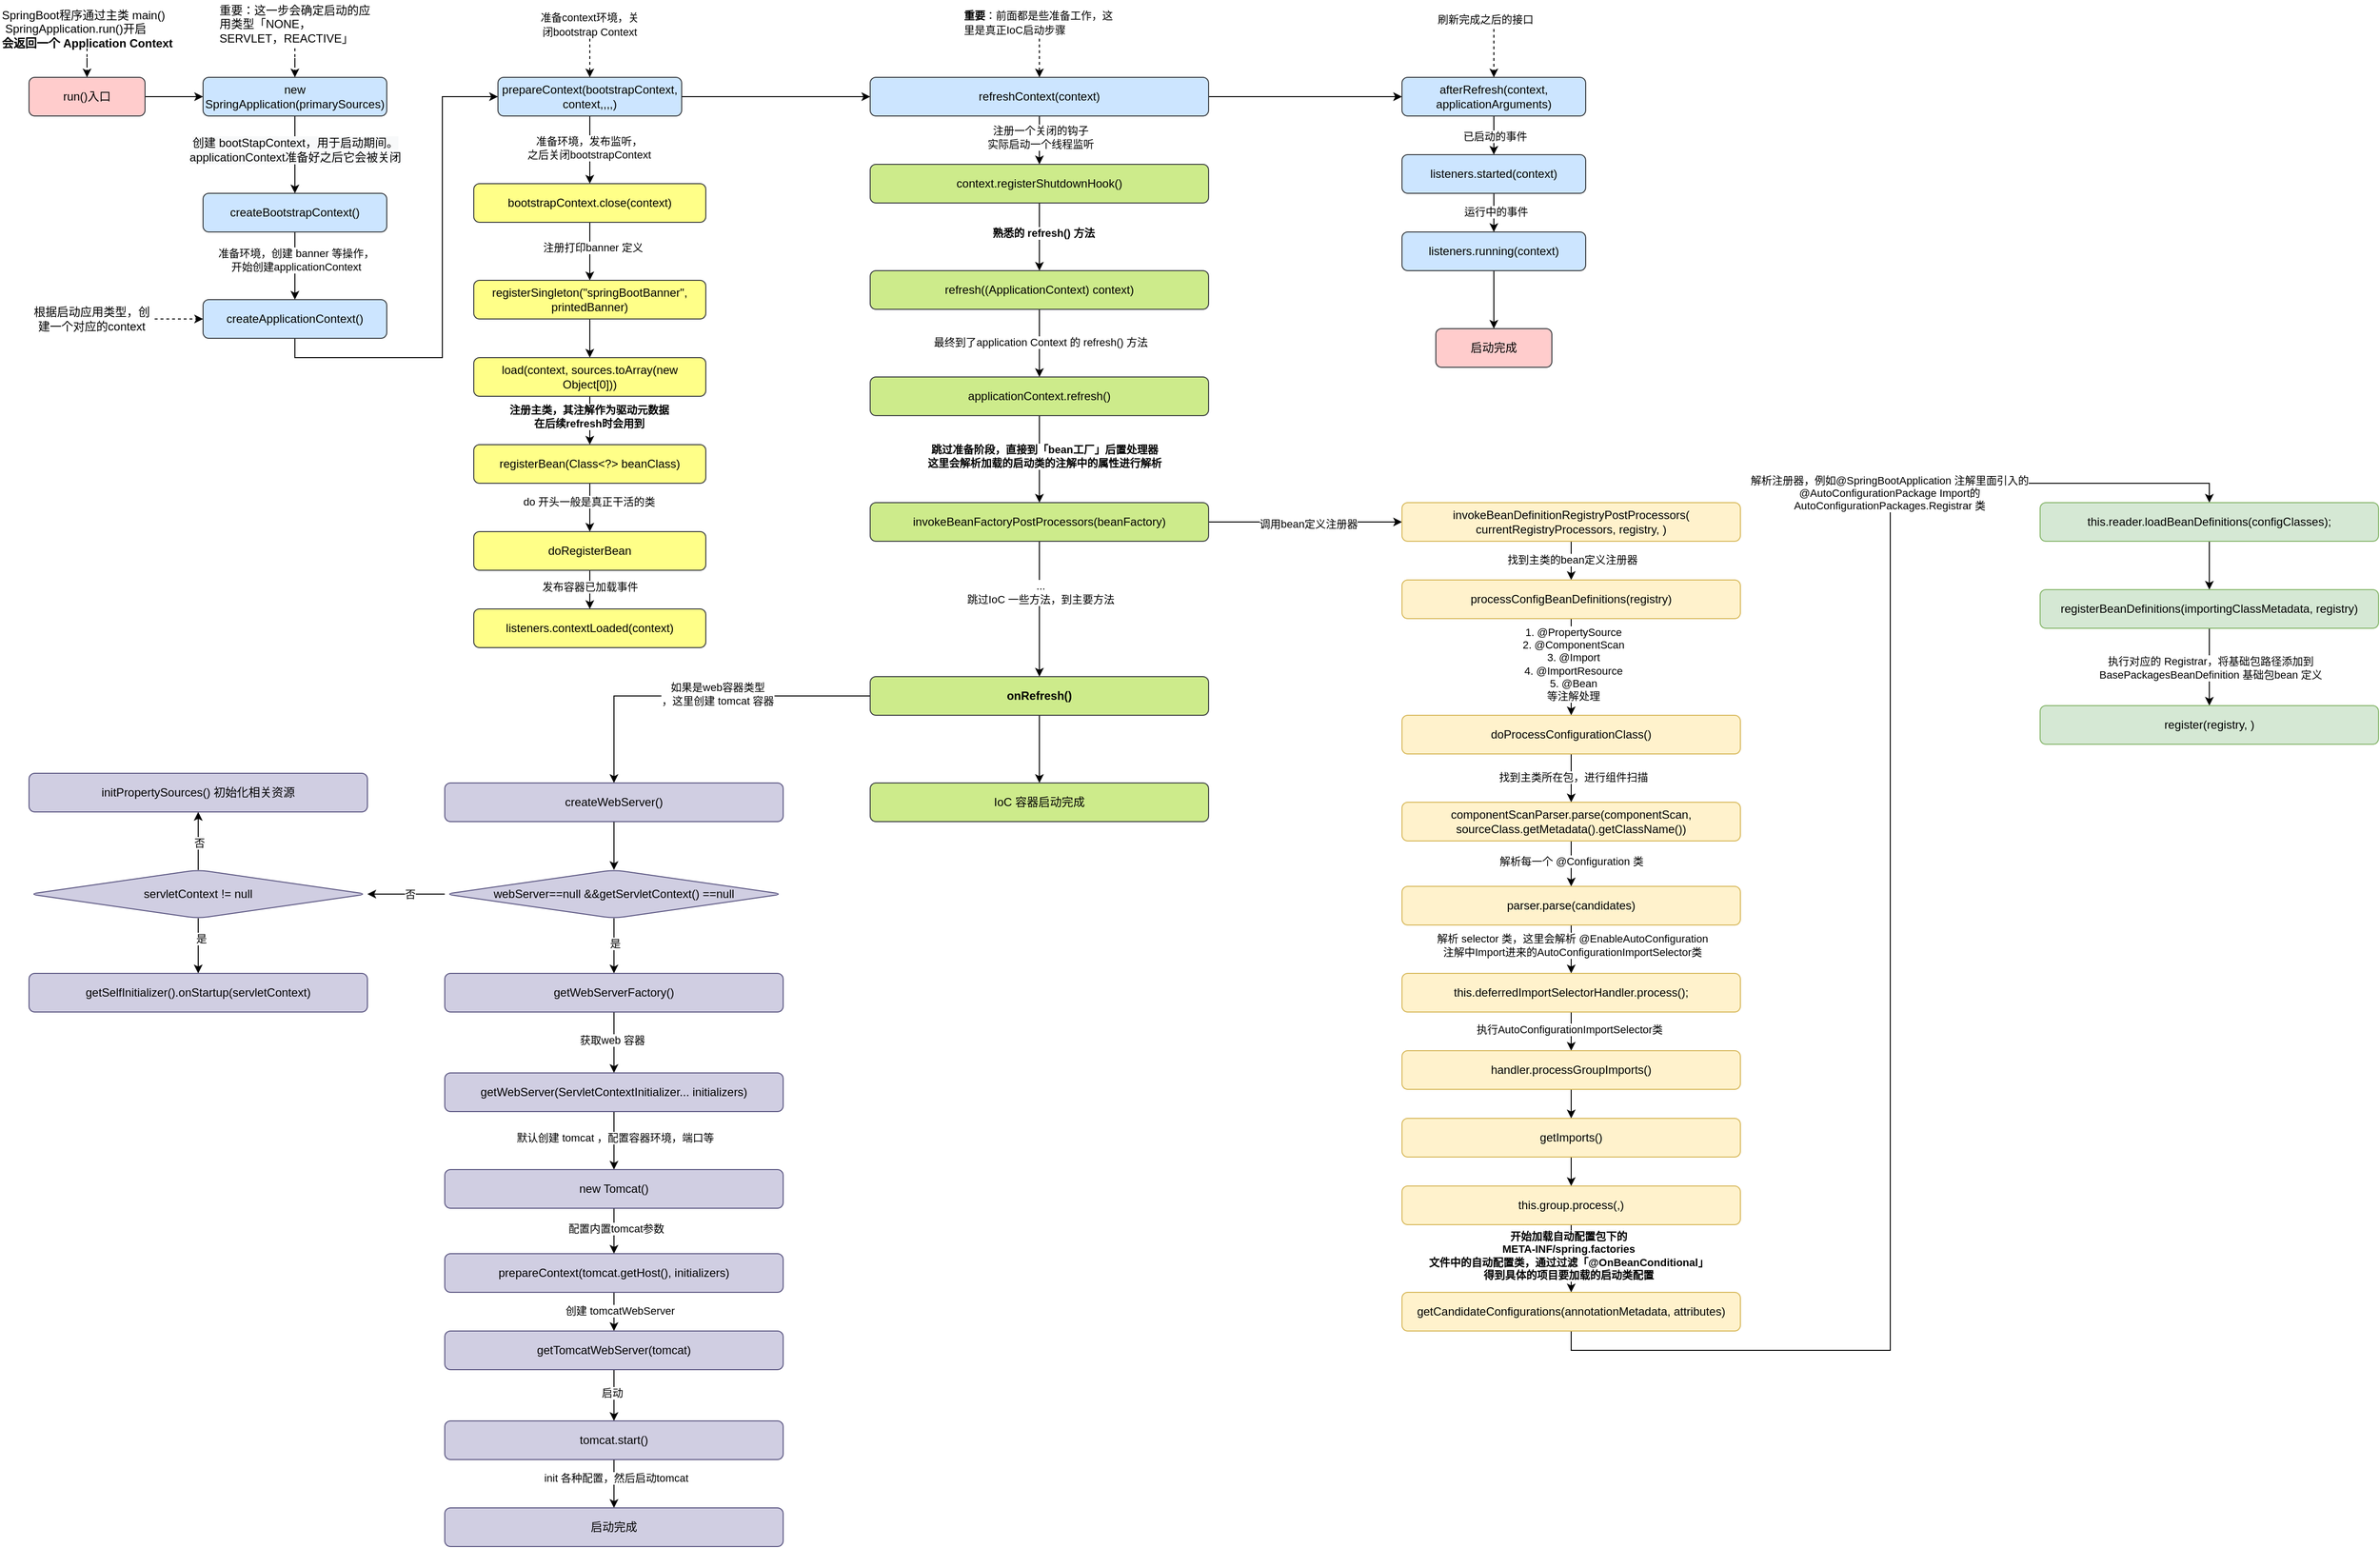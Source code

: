 <mxfile version="14.1.2" type="github">
  <diagram id="ky6fFpgVnQBfo7zs0x9U" name="第 1 页">
    <mxGraphModel dx="2703" dy="1771" grid="1" gridSize="10" guides="1" tooltips="1" connect="1" arrows="1" fold="1" page="1" pageScale="1" pageWidth="3300" pageHeight="2339" math="0" shadow="0">
      <root>
        <mxCell id="0" />
        <mxCell id="1" parent="0" />
        <mxCell id="Pfr_c7od5XY8Wq67QSDI-6" value="" style="edgeStyle=orthogonalEdgeStyle;rounded=0;orthogonalLoop=1;jettySize=auto;html=1;entryX=0;entryY=0.5;entryDx=0;entryDy=0;" edge="1" parent="1" source="Pfr_c7od5XY8Wq67QSDI-2" target="Pfr_c7od5XY8Wq67QSDI-11">
          <mxGeometry relative="1" as="geometry" />
        </mxCell>
        <mxCell id="Pfr_c7od5XY8Wq67QSDI-2" value="run()入口" style="rounded=1;whiteSpace=wrap;html=1;fillColor=#ffcccc;strokeColor=#36393d;" vertex="1" parent="1">
          <mxGeometry x="280" y="120" width="120" height="40" as="geometry" />
        </mxCell>
        <mxCell id="Pfr_c7od5XY8Wq67QSDI-4" value="" style="edgeStyle=orthogonalEdgeStyle;rounded=0;orthogonalLoop=1;jettySize=auto;html=1;dashed=1;" edge="1" parent="1" source="Pfr_c7od5XY8Wq67QSDI-3" target="Pfr_c7od5XY8Wq67QSDI-2">
          <mxGeometry relative="1" as="geometry" />
        </mxCell>
        <mxCell id="Pfr_c7od5XY8Wq67QSDI-3" value="SpringBoot程序通过主类 main() &amp;nbsp;SpringApplication.run()开启&lt;br&gt;&lt;b&gt;会返回一个 Application Context&lt;/b&gt;" style="text;html=1;strokeColor=none;fillColor=none;align=left;verticalAlign=middle;whiteSpace=wrap;rounded=0;" vertex="1" parent="1">
          <mxGeometry x="250" y="50" width="180" height="40" as="geometry" />
        </mxCell>
        <mxCell id="Pfr_c7od5XY8Wq67QSDI-10" value="" style="edgeStyle=orthogonalEdgeStyle;rounded=0;orthogonalLoop=1;jettySize=auto;html=1;" edge="1" parent="1" source="Pfr_c7od5XY8Wq67QSDI-5" target="Pfr_c7od5XY8Wq67QSDI-9">
          <mxGeometry relative="1" as="geometry" />
        </mxCell>
        <mxCell id="Pfr_c7od5XY8Wq67QSDI-16" value="准备环境，创建 banner 等操作，&lt;br&gt;开始创建applicationContext" style="edgeLabel;html=1;align=center;verticalAlign=middle;resizable=0;points=[];" vertex="1" connectable="0" parent="Pfr_c7od5XY8Wq67QSDI-10">
          <mxGeometry x="-0.175" y="1" relative="1" as="geometry">
            <mxPoint as="offset" />
          </mxGeometry>
        </mxCell>
        <mxCell id="Pfr_c7od5XY8Wq67QSDI-5" value="createBootstrapContext()" style="rounded=1;whiteSpace=wrap;html=1;fillColor=#cce5ff;strokeColor=#36393d;" vertex="1" parent="1">
          <mxGeometry x="460" y="240" width="190" height="40" as="geometry" />
        </mxCell>
        <mxCell id="Pfr_c7od5XY8Wq67QSDI-20" value="" style="edgeStyle=orthogonalEdgeStyle;rounded=0;orthogonalLoop=1;jettySize=auto;html=1;exitX=0.5;exitY=1;exitDx=0;exitDy=0;entryX=0;entryY=0.5;entryDx=0;entryDy=0;" edge="1" parent="1" source="Pfr_c7od5XY8Wq67QSDI-9" target="Pfr_c7od5XY8Wq67QSDI-19">
          <mxGeometry relative="1" as="geometry" />
        </mxCell>
        <mxCell id="Pfr_c7od5XY8Wq67QSDI-9" value="createApplicationContext()" style="rounded=1;whiteSpace=wrap;html=1;fillColor=#cce5ff;strokeColor=#36393d;" vertex="1" parent="1">
          <mxGeometry x="460" y="350" width="190" height="40" as="geometry" />
        </mxCell>
        <mxCell id="Pfr_c7od5XY8Wq67QSDI-12" style="edgeStyle=orthogonalEdgeStyle;rounded=0;orthogonalLoop=1;jettySize=auto;html=1;entryX=0.5;entryY=0;entryDx=0;entryDy=0;" edge="1" parent="1" source="Pfr_c7od5XY8Wq67QSDI-11" target="Pfr_c7od5XY8Wq67QSDI-5">
          <mxGeometry relative="1" as="geometry" />
        </mxCell>
        <mxCell id="Pfr_c7od5XY8Wq67QSDI-15" value="&lt;span style=&quot;font-size: 12px ; text-align: left ; background-color: rgb(248 , 249 , 250)&quot;&gt;创建 bootStapContext，用于启动期间。&lt;br&gt;applicationContext准备好之后它会被关闭&lt;/span&gt;" style="edgeLabel;html=1;align=center;verticalAlign=middle;resizable=0;points=[];" vertex="1" connectable="0" parent="Pfr_c7od5XY8Wq67QSDI-12">
          <mxGeometry x="-0.127" relative="1" as="geometry">
            <mxPoint as="offset" />
          </mxGeometry>
        </mxCell>
        <mxCell id="Pfr_c7od5XY8Wq67QSDI-11" value="new SpringApplication(primarySources)" style="rounded=1;whiteSpace=wrap;html=1;fillColor=#cce5ff;strokeColor=#36393d;" vertex="1" parent="1">
          <mxGeometry x="460" y="120" width="190" height="40" as="geometry" />
        </mxCell>
        <mxCell id="Pfr_c7od5XY8Wq67QSDI-14" value="" style="edgeStyle=orthogonalEdgeStyle;rounded=0;orthogonalLoop=1;jettySize=auto;html=1;dashed=1;" edge="1" parent="1" source="Pfr_c7od5XY8Wq67QSDI-13" target="Pfr_c7od5XY8Wq67QSDI-11">
          <mxGeometry relative="1" as="geometry" />
        </mxCell>
        <mxCell id="Pfr_c7od5XY8Wq67QSDI-13" value="重要：这一步会确定启动的应用类型「NONE，SERVLET，REACTIVE」" style="text;html=1;strokeColor=none;fillColor=none;align=left;verticalAlign=middle;whiteSpace=wrap;rounded=0;" vertex="1" parent="1">
          <mxGeometry x="475" y="40" width="160" height="50" as="geometry" />
        </mxCell>
        <mxCell id="Pfr_c7od5XY8Wq67QSDI-18" value="" style="edgeStyle=orthogonalEdgeStyle;rounded=0;orthogonalLoop=1;jettySize=auto;html=1;dashed=1;" edge="1" parent="1" source="Pfr_c7od5XY8Wq67QSDI-17" target="Pfr_c7od5XY8Wq67QSDI-9">
          <mxGeometry relative="1" as="geometry" />
        </mxCell>
        <mxCell id="Pfr_c7od5XY8Wq67QSDI-17" value="根据启动应用类型，创建一个对应的context" style="text;html=1;strokeColor=none;fillColor=none;align=center;verticalAlign=middle;whiteSpace=wrap;rounded=0;" vertex="1" parent="1">
          <mxGeometry x="280" y="350" width="130" height="40" as="geometry" />
        </mxCell>
        <mxCell id="Pfr_c7od5XY8Wq67QSDI-25" value="" style="edgeStyle=orthogonalEdgeStyle;rounded=0;orthogonalLoop=1;jettySize=auto;html=1;" edge="1" parent="1" source="Pfr_c7od5XY8Wq67QSDI-19" target="Pfr_c7od5XY8Wq67QSDI-24">
          <mxGeometry relative="1" as="geometry" />
        </mxCell>
        <mxCell id="Pfr_c7od5XY8Wq67QSDI-26" value="准备环境，发布监听，&lt;br&gt;之后关闭bootstrapContext" style="edgeLabel;html=1;align=center;verticalAlign=middle;resizable=0;points=[];" vertex="1" connectable="0" parent="Pfr_c7od5XY8Wq67QSDI-25">
          <mxGeometry x="-0.078" y="-1" relative="1" as="geometry">
            <mxPoint as="offset" />
          </mxGeometry>
        </mxCell>
        <mxCell id="Pfr_c7od5XY8Wq67QSDI-43" value="" style="edgeStyle=orthogonalEdgeStyle;rounded=0;orthogonalLoop=1;jettySize=auto;html=1;" edge="1" parent="1" source="Pfr_c7od5XY8Wq67QSDI-19" target="Pfr_c7od5XY8Wq67QSDI-42">
          <mxGeometry relative="1" as="geometry" />
        </mxCell>
        <mxCell id="Pfr_c7od5XY8Wq67QSDI-19" value="prepareContext(bootstrapContext, context,,,,)" style="rounded=1;whiteSpace=wrap;html=1;fillColor=#cce5ff;strokeColor=#36393d;" vertex="1" parent="1">
          <mxGeometry x="765" y="120" width="190" height="40" as="geometry" />
        </mxCell>
        <mxCell id="Pfr_c7od5XY8Wq67QSDI-23" value="" style="edgeStyle=orthogonalEdgeStyle;rounded=0;orthogonalLoop=1;jettySize=auto;html=1;dashed=1;" edge="1" parent="1" source="Pfr_c7od5XY8Wq67QSDI-22" target="Pfr_c7od5XY8Wq67QSDI-19">
          <mxGeometry relative="1" as="geometry" />
        </mxCell>
        <mxCell id="Pfr_c7od5XY8Wq67QSDI-22" value="&lt;span style=&quot;font-size: 11px ; background-color: rgb(255 , 255 , 255)&quot;&gt;准备context环境，关闭bootstrap Context&lt;/span&gt;" style="text;html=1;strokeColor=none;fillColor=none;align=center;verticalAlign=middle;whiteSpace=wrap;rounded=0;" vertex="1" parent="1">
          <mxGeometry x="805" y="50" width="110" height="30" as="geometry" />
        </mxCell>
        <mxCell id="Pfr_c7od5XY8Wq67QSDI-28" value="" style="edgeStyle=orthogonalEdgeStyle;rounded=0;orthogonalLoop=1;jettySize=auto;html=1;" edge="1" parent="1" source="Pfr_c7od5XY8Wq67QSDI-24" target="Pfr_c7od5XY8Wq67QSDI-27">
          <mxGeometry relative="1" as="geometry" />
        </mxCell>
        <mxCell id="Pfr_c7od5XY8Wq67QSDI-30" value="注册打印banner 定义" style="edgeLabel;html=1;align=center;verticalAlign=middle;resizable=0;points=[];" vertex="1" connectable="0" parent="Pfr_c7od5XY8Wq67QSDI-28">
          <mxGeometry x="-0.143" y="3" relative="1" as="geometry">
            <mxPoint as="offset" />
          </mxGeometry>
        </mxCell>
        <mxCell id="Pfr_c7od5XY8Wq67QSDI-24" value="bootstrapContext.close(context)" style="rounded=1;whiteSpace=wrap;html=1;fillColor=#ffff88;strokeColor=#36393d;" vertex="1" parent="1">
          <mxGeometry x="740" y="230" width="240" height="40" as="geometry" />
        </mxCell>
        <mxCell id="Pfr_c7od5XY8Wq67QSDI-32" value="" style="edgeStyle=orthogonalEdgeStyle;rounded=0;orthogonalLoop=1;jettySize=auto;html=1;" edge="1" parent="1" source="Pfr_c7od5XY8Wq67QSDI-27" target="Pfr_c7od5XY8Wq67QSDI-31">
          <mxGeometry relative="1" as="geometry" />
        </mxCell>
        <mxCell id="Pfr_c7od5XY8Wq67QSDI-27" value="registerSingleton(&quot;springBootBanner&quot;, printedBanner)" style="rounded=1;whiteSpace=wrap;html=1;fillColor=#ffff88;strokeColor=#36393d;" vertex="1" parent="1">
          <mxGeometry x="740" y="330" width="240" height="40" as="geometry" />
        </mxCell>
        <mxCell id="Pfr_c7od5XY8Wq67QSDI-34" value="" style="edgeStyle=orthogonalEdgeStyle;rounded=0;orthogonalLoop=1;jettySize=auto;html=1;" edge="1" parent="1" source="Pfr_c7od5XY8Wq67QSDI-31" target="Pfr_c7od5XY8Wq67QSDI-33">
          <mxGeometry relative="1" as="geometry" />
        </mxCell>
        <mxCell id="Pfr_c7od5XY8Wq67QSDI-35" value="&lt;b&gt;注册主类，其注解作为驱动元数据&lt;br&gt;在后续refresh时会用到&lt;br&gt;&lt;/b&gt;" style="edgeLabel;html=1;align=center;verticalAlign=middle;resizable=0;points=[];" vertex="1" connectable="0" parent="Pfr_c7od5XY8Wq67QSDI-34">
          <mxGeometry x="-0.16" y="-1" relative="1" as="geometry">
            <mxPoint as="offset" />
          </mxGeometry>
        </mxCell>
        <mxCell id="Pfr_c7od5XY8Wq67QSDI-31" value="load(context, sources.toArray(new Object[0]))" style="rounded=1;whiteSpace=wrap;html=1;fillColor=#ffff88;strokeColor=#36393d;" vertex="1" parent="1">
          <mxGeometry x="740" y="410" width="240" height="40" as="geometry" />
        </mxCell>
        <mxCell id="Pfr_c7od5XY8Wq67QSDI-37" value="" style="edgeStyle=orthogonalEdgeStyle;rounded=0;orthogonalLoop=1;jettySize=auto;html=1;" edge="1" parent="1" source="Pfr_c7od5XY8Wq67QSDI-33" target="Pfr_c7od5XY8Wq67QSDI-36">
          <mxGeometry relative="1" as="geometry" />
        </mxCell>
        <mxCell id="Pfr_c7od5XY8Wq67QSDI-38" value="do 开头一般是真正干活的类" style="edgeLabel;html=1;align=center;verticalAlign=middle;resizable=0;points=[];" vertex="1" connectable="0" parent="Pfr_c7od5XY8Wq67QSDI-37">
          <mxGeometry x="-0.231" y="-1" relative="1" as="geometry">
            <mxPoint as="offset" />
          </mxGeometry>
        </mxCell>
        <mxCell id="Pfr_c7od5XY8Wq67QSDI-33" value="registerBean(Class&amp;lt;?&amp;gt; beanClass)" style="rounded=1;whiteSpace=wrap;html=1;fillColor=#ffff88;strokeColor=#36393d;" vertex="1" parent="1">
          <mxGeometry x="740" y="500" width="240" height="40" as="geometry" />
        </mxCell>
        <mxCell id="Pfr_c7od5XY8Wq67QSDI-40" value="" style="edgeStyle=orthogonalEdgeStyle;rounded=0;orthogonalLoop=1;jettySize=auto;html=1;" edge="1" parent="1" source="Pfr_c7od5XY8Wq67QSDI-36" target="Pfr_c7od5XY8Wq67QSDI-39">
          <mxGeometry relative="1" as="geometry" />
        </mxCell>
        <mxCell id="Pfr_c7od5XY8Wq67QSDI-41" value="发布容器已加载事件" style="edgeLabel;html=1;align=center;verticalAlign=middle;resizable=0;points=[];" vertex="1" connectable="0" parent="Pfr_c7od5XY8Wq67QSDI-40">
          <mxGeometry x="-0.185" relative="1" as="geometry">
            <mxPoint as="offset" />
          </mxGeometry>
        </mxCell>
        <mxCell id="Pfr_c7od5XY8Wq67QSDI-36" value="doRegisterBean" style="rounded=1;whiteSpace=wrap;html=1;fillColor=#ffff88;strokeColor=#36393d;" vertex="1" parent="1">
          <mxGeometry x="740" y="590" width="240" height="40" as="geometry" />
        </mxCell>
        <mxCell id="Pfr_c7od5XY8Wq67QSDI-39" value="listeners.contextLoaded(context)" style="rounded=1;whiteSpace=wrap;html=1;fillColor=#ffff88;strokeColor=#36393d;" vertex="1" parent="1">
          <mxGeometry x="740" y="670" width="240" height="40" as="geometry" />
        </mxCell>
        <mxCell id="Pfr_c7od5XY8Wq67QSDI-47" value="" style="edgeStyle=orthogonalEdgeStyle;rounded=0;orthogonalLoop=1;jettySize=auto;html=1;" edge="1" parent="1" source="Pfr_c7od5XY8Wq67QSDI-42" target="Pfr_c7od5XY8Wq67QSDI-46">
          <mxGeometry relative="1" as="geometry" />
        </mxCell>
        <mxCell id="Pfr_c7od5XY8Wq67QSDI-59" value="" style="edgeStyle=orthogonalEdgeStyle;rounded=0;orthogonalLoop=1;jettySize=auto;html=1;" edge="1" parent="1" source="Pfr_c7od5XY8Wq67QSDI-42" target="Pfr_c7od5XY8Wq67QSDI-58">
          <mxGeometry relative="1" as="geometry" />
        </mxCell>
        <mxCell id="Pfr_c7od5XY8Wq67QSDI-60" value="注册一个关闭的钩子&lt;br&gt;实际启动一个线程监听" style="edgeLabel;html=1;align=center;verticalAlign=middle;resizable=0;points=[];" vertex="1" connectable="0" parent="Pfr_c7od5XY8Wq67QSDI-59">
          <mxGeometry x="-0.114" y="1" relative="1" as="geometry">
            <mxPoint as="offset" />
          </mxGeometry>
        </mxCell>
        <mxCell id="Pfr_c7od5XY8Wq67QSDI-42" value="refreshContext(context)" style="rounded=1;whiteSpace=wrap;html=1;fillColor=#cce5ff;strokeColor=#36393d;" vertex="1" parent="1">
          <mxGeometry x="1150" y="120" width="350" height="40" as="geometry" />
        </mxCell>
        <mxCell id="Pfr_c7od5XY8Wq67QSDI-45" value="" style="edgeStyle=orthogonalEdgeStyle;rounded=0;orthogonalLoop=1;jettySize=auto;html=1;dashed=1;" edge="1" parent="1" source="Pfr_c7od5XY8Wq67QSDI-44" target="Pfr_c7od5XY8Wq67QSDI-42">
          <mxGeometry relative="1" as="geometry" />
        </mxCell>
        <mxCell id="Pfr_c7od5XY8Wq67QSDI-44" value="&lt;span style=&quot;font-size: 11px ; background-color: rgb(255 , 255 , 255)&quot;&gt;&lt;b&gt;重要&lt;/b&gt;：前面都是些准备工作，这里是真正IoC启动步骤&lt;/span&gt;" style="text;html=1;strokeColor=none;fillColor=none;align=left;verticalAlign=middle;whiteSpace=wrap;rounded=0;" vertex="1" parent="1">
          <mxGeometry x="1245" y="45" width="160" height="35" as="geometry" />
        </mxCell>
        <mxCell id="Pfr_c7od5XY8Wq67QSDI-51" value="" style="edgeStyle=orthogonalEdgeStyle;rounded=0;orthogonalLoop=1;jettySize=auto;html=1;" edge="1" parent="1" source="Pfr_c7od5XY8Wq67QSDI-46" target="Pfr_c7od5XY8Wq67QSDI-50">
          <mxGeometry relative="1" as="geometry" />
        </mxCell>
        <mxCell id="Pfr_c7od5XY8Wq67QSDI-54" value="已启动的事件" style="edgeLabel;html=1;align=center;verticalAlign=middle;resizable=0;points=[];" vertex="1" connectable="0" parent="Pfr_c7od5XY8Wq67QSDI-51">
          <mxGeometry x="0.021" y="1" relative="1" as="geometry">
            <mxPoint as="offset" />
          </mxGeometry>
        </mxCell>
        <mxCell id="Pfr_c7od5XY8Wq67QSDI-46" value="afterRefresh(context, applicationArguments)" style="rounded=1;whiteSpace=wrap;html=1;fillColor=#cce5ff;strokeColor=#36393d;" vertex="1" parent="1">
          <mxGeometry x="1700" y="120" width="190" height="40" as="geometry" />
        </mxCell>
        <mxCell id="Pfr_c7od5XY8Wq67QSDI-49" value="" style="edgeStyle=orthogonalEdgeStyle;rounded=0;orthogonalLoop=1;jettySize=auto;html=1;dashed=1;" edge="1" parent="1" source="Pfr_c7od5XY8Wq67QSDI-48" target="Pfr_c7od5XY8Wq67QSDI-46">
          <mxGeometry relative="1" as="geometry" />
        </mxCell>
        <mxCell id="Pfr_c7od5XY8Wq67QSDI-48" value="&lt;span style=&quot;font-size: 11px ; background-color: rgb(255 , 255 , 255)&quot;&gt;刷新完成之后的接口&lt;/span&gt;" style="text;html=1;strokeColor=none;fillColor=none;align=left;verticalAlign=middle;whiteSpace=wrap;rounded=0;" vertex="1" parent="1">
          <mxGeometry x="1735" y="50" width="120" height="20" as="geometry" />
        </mxCell>
        <mxCell id="Pfr_c7od5XY8Wq67QSDI-53" value="" style="edgeStyle=orthogonalEdgeStyle;rounded=0;orthogonalLoop=1;jettySize=auto;html=1;" edge="1" parent="1" source="Pfr_c7od5XY8Wq67QSDI-50" target="Pfr_c7od5XY8Wq67QSDI-52">
          <mxGeometry relative="1" as="geometry" />
        </mxCell>
        <mxCell id="Pfr_c7od5XY8Wq67QSDI-55" value="运行中的事件" style="edgeLabel;html=1;align=center;verticalAlign=middle;resizable=0;points=[];" vertex="1" connectable="0" parent="Pfr_c7od5XY8Wq67QSDI-53">
          <mxGeometry x="-0.038" y="2" relative="1" as="geometry">
            <mxPoint as="offset" />
          </mxGeometry>
        </mxCell>
        <mxCell id="Pfr_c7od5XY8Wq67QSDI-50" value="listeners.started(context)" style="rounded=1;whiteSpace=wrap;html=1;fillColor=#cce5ff;strokeColor=#36393d;" vertex="1" parent="1">
          <mxGeometry x="1700" y="200" width="190" height="40" as="geometry" />
        </mxCell>
        <mxCell id="Pfr_c7od5XY8Wq67QSDI-57" value="" style="edgeStyle=orthogonalEdgeStyle;rounded=0;orthogonalLoop=1;jettySize=auto;html=1;" edge="1" parent="1" source="Pfr_c7od5XY8Wq67QSDI-52" target="Pfr_c7od5XY8Wq67QSDI-56">
          <mxGeometry relative="1" as="geometry" />
        </mxCell>
        <mxCell id="Pfr_c7od5XY8Wq67QSDI-52" value="listeners.running(context)" style="rounded=1;whiteSpace=wrap;html=1;fillColor=#cce5ff;strokeColor=#36393d;" vertex="1" parent="1">
          <mxGeometry x="1700" y="280" width="190" height="40" as="geometry" />
        </mxCell>
        <mxCell id="Pfr_c7od5XY8Wq67QSDI-56" value="启动完成" style="rounded=1;whiteSpace=wrap;html=1;fillColor=#ffcccc;strokeColor=#36393d;" vertex="1" parent="1">
          <mxGeometry x="1735" y="380" width="120" height="40" as="geometry" />
        </mxCell>
        <mxCell id="Pfr_c7od5XY8Wq67QSDI-62" value="" style="edgeStyle=orthogonalEdgeStyle;rounded=0;orthogonalLoop=1;jettySize=auto;html=1;" edge="1" parent="1" source="Pfr_c7od5XY8Wq67QSDI-58" target="Pfr_c7od5XY8Wq67QSDI-61">
          <mxGeometry relative="1" as="geometry" />
        </mxCell>
        <mxCell id="Pfr_c7od5XY8Wq67QSDI-63" value="&lt;b&gt;熟悉的 refresh() 方法&lt;/b&gt;" style="edgeLabel;html=1;align=center;verticalAlign=middle;resizable=0;points=[];" vertex="1" connectable="0" parent="Pfr_c7od5XY8Wq67QSDI-62">
          <mxGeometry x="-0.114" y="4" relative="1" as="geometry">
            <mxPoint as="offset" />
          </mxGeometry>
        </mxCell>
        <mxCell id="Pfr_c7od5XY8Wq67QSDI-58" value="context.registerShutdownHook()" style="rounded=1;whiteSpace=wrap;html=1;fillColor=#cdeb8b;strokeColor=#36393d;" vertex="1" parent="1">
          <mxGeometry x="1150" y="210" width="350" height="40" as="geometry" />
        </mxCell>
        <mxCell id="Pfr_c7od5XY8Wq67QSDI-65" value="" style="edgeStyle=orthogonalEdgeStyle;rounded=0;orthogonalLoop=1;jettySize=auto;html=1;" edge="1" parent="1" source="Pfr_c7od5XY8Wq67QSDI-61" target="Pfr_c7od5XY8Wq67QSDI-64">
          <mxGeometry relative="1" as="geometry" />
        </mxCell>
        <mxCell id="Pfr_c7od5XY8Wq67QSDI-66" value="最终到了application Context 的 refresh() 方法" style="edgeLabel;html=1;align=center;verticalAlign=middle;resizable=0;points=[];" vertex="1" connectable="0" parent="Pfr_c7od5XY8Wq67QSDI-65">
          <mxGeometry x="-0.033" y="1" relative="1" as="geometry">
            <mxPoint as="offset" />
          </mxGeometry>
        </mxCell>
        <mxCell id="Pfr_c7od5XY8Wq67QSDI-61" value="refresh((ApplicationContext) context)" style="rounded=1;whiteSpace=wrap;html=1;fillColor=#cdeb8b;strokeColor=#36393d;" vertex="1" parent="1">
          <mxGeometry x="1150" y="320" width="350" height="40" as="geometry" />
        </mxCell>
        <mxCell id="Pfr_c7od5XY8Wq67QSDI-68" value="" style="edgeStyle=orthogonalEdgeStyle;rounded=0;orthogonalLoop=1;jettySize=auto;html=1;" edge="1" parent="1" source="Pfr_c7od5XY8Wq67QSDI-64" target="Pfr_c7od5XY8Wq67QSDI-67">
          <mxGeometry relative="1" as="geometry" />
        </mxCell>
        <mxCell id="Pfr_c7od5XY8Wq67QSDI-69" value="&lt;b&gt;跳过准备阶段，直接到「bean工厂」后置处理器&lt;br&gt;这里会解析加载的启动类的注解中的属性进行解析&lt;/b&gt;" style="edgeLabel;html=1;align=center;verticalAlign=middle;resizable=0;points=[];" vertex="1" connectable="0" parent="Pfr_c7od5XY8Wq67QSDI-68">
          <mxGeometry x="-0.075" y="5" relative="1" as="geometry">
            <mxPoint as="offset" />
          </mxGeometry>
        </mxCell>
        <mxCell id="Pfr_c7od5XY8Wq67QSDI-64" value="applicationContext.refresh()" style="rounded=1;whiteSpace=wrap;html=1;fillColor=#cdeb8b;strokeColor=#36393d;" vertex="1" parent="1">
          <mxGeometry x="1150" y="430" width="350" height="40" as="geometry" />
        </mxCell>
        <mxCell id="Pfr_c7od5XY8Wq67QSDI-71" value="" style="edgeStyle=orthogonalEdgeStyle;rounded=0;orthogonalLoop=1;jettySize=auto;html=1;" edge="1" parent="1" source="Pfr_c7od5XY8Wq67QSDI-67" target="Pfr_c7od5XY8Wq67QSDI-70">
          <mxGeometry relative="1" as="geometry" />
        </mxCell>
        <mxCell id="Pfr_c7od5XY8Wq67QSDI-77" value="调用bean定义注册器" style="edgeLabel;html=1;align=center;verticalAlign=middle;resizable=0;points=[];" vertex="1" connectable="0" parent="Pfr_c7od5XY8Wq67QSDI-71">
          <mxGeometry x="0.023" y="-2" relative="1" as="geometry">
            <mxPoint as="offset" />
          </mxGeometry>
        </mxCell>
        <mxCell id="Pfr_c7od5XY8Wq67QSDI-73" value="" style="edgeStyle=orthogonalEdgeStyle;rounded=0;orthogonalLoop=1;jettySize=auto;html=1;" edge="1" parent="1" source="Pfr_c7od5XY8Wq67QSDI-67" target="Pfr_c7od5XY8Wq67QSDI-72">
          <mxGeometry relative="1" as="geometry" />
        </mxCell>
        <mxCell id="Pfr_c7od5XY8Wq67QSDI-74" value="...&lt;br&gt;跳过IoC 一些方法，到主要方法" style="edgeLabel;html=1;align=center;verticalAlign=middle;resizable=0;points=[];" vertex="1" connectable="0" parent="Pfr_c7od5XY8Wq67QSDI-73">
          <mxGeometry x="-0.242" y="1" relative="1" as="geometry">
            <mxPoint as="offset" />
          </mxGeometry>
        </mxCell>
        <mxCell id="Pfr_c7od5XY8Wq67QSDI-67" value="invokeBeanFactoryPostProcessors(beanFactory)" style="rounded=1;whiteSpace=wrap;html=1;fillColor=#cdeb8b;strokeColor=#36393d;" vertex="1" parent="1">
          <mxGeometry x="1150" y="560" width="350" height="40" as="geometry" />
        </mxCell>
        <mxCell id="Pfr_c7od5XY8Wq67QSDI-79" value="" style="edgeStyle=orthogonalEdgeStyle;rounded=0;orthogonalLoop=1;jettySize=auto;html=1;" edge="1" parent="1" source="Pfr_c7od5XY8Wq67QSDI-70" target="Pfr_c7od5XY8Wq67QSDI-78">
          <mxGeometry relative="1" as="geometry" />
        </mxCell>
        <mxCell id="Pfr_c7od5XY8Wq67QSDI-80" value="找到主类的bean定义注册器" style="edgeLabel;html=1;align=center;verticalAlign=middle;resizable=0;points=[];" vertex="1" connectable="0" parent="Pfr_c7od5XY8Wq67QSDI-79">
          <mxGeometry x="-0.042" y="1" relative="1" as="geometry">
            <mxPoint as="offset" />
          </mxGeometry>
        </mxCell>
        <mxCell id="Pfr_c7od5XY8Wq67QSDI-70" value="invokeBeanDefinitionRegistryPostProcessors(&lt;br&gt;currentRegistryProcessors, registry, )" style="rounded=1;whiteSpace=wrap;html=1;fillColor=#fff2cc;strokeColor=#d6b656;" vertex="1" parent="1">
          <mxGeometry x="1700" y="560" width="350" height="40" as="geometry" />
        </mxCell>
        <mxCell id="Pfr_c7od5XY8Wq67QSDI-76" value="" style="edgeStyle=orthogonalEdgeStyle;rounded=0;orthogonalLoop=1;jettySize=auto;html=1;" edge="1" parent="1" source="Pfr_c7od5XY8Wq67QSDI-72" target="Pfr_c7od5XY8Wq67QSDI-75">
          <mxGeometry relative="1" as="geometry" />
        </mxCell>
        <mxCell id="Pfr_c7od5XY8Wq67QSDI-114" value="" style="edgeStyle=orthogonalEdgeStyle;rounded=0;orthogonalLoop=1;jettySize=auto;html=1;" edge="1" parent="1" source="Pfr_c7od5XY8Wq67QSDI-72" target="Pfr_c7od5XY8Wq67QSDI-113">
          <mxGeometry relative="1" as="geometry" />
        </mxCell>
        <mxCell id="Pfr_c7od5XY8Wq67QSDI-116" value="如果是web容器类型&lt;br&gt;，这里创建 tomcat 容器" style="edgeLabel;html=1;align=center;verticalAlign=middle;resizable=0;points=[];" vertex="1" connectable="0" parent="Pfr_c7od5XY8Wq67QSDI-114">
          <mxGeometry x="-0.102" y="-2" relative="1" as="geometry">
            <mxPoint x="1" as="offset" />
          </mxGeometry>
        </mxCell>
        <mxCell id="Pfr_c7od5XY8Wq67QSDI-72" value="&lt;b&gt;onRefresh()&lt;/b&gt;" style="rounded=1;whiteSpace=wrap;html=1;fillColor=#cdeb8b;strokeColor=#36393d;" vertex="1" parent="1">
          <mxGeometry x="1150" y="740" width="350" height="40" as="geometry" />
        </mxCell>
        <mxCell id="Pfr_c7od5XY8Wq67QSDI-75" value="IoC 容器启动完成" style="rounded=1;whiteSpace=wrap;html=1;fillColor=#cdeb8b;strokeColor=#36393d;" vertex="1" parent="1">
          <mxGeometry x="1150" y="850" width="350" height="40" as="geometry" />
        </mxCell>
        <mxCell id="Pfr_c7od5XY8Wq67QSDI-82" value="" style="edgeStyle=orthogonalEdgeStyle;rounded=0;orthogonalLoop=1;jettySize=auto;html=1;exitX=0.5;exitY=1;exitDx=0;exitDy=0;" edge="1" parent="1" source="Pfr_c7od5XY8Wq67QSDI-110" target="Pfr_c7od5XY8Wq67QSDI-81">
          <mxGeometry relative="1" as="geometry">
            <mxPoint x="1620" y="1010" as="sourcePoint" />
          </mxGeometry>
        </mxCell>
        <mxCell id="Pfr_c7od5XY8Wq67QSDI-83" value="解析每一个 @Configuration 类" style="edgeLabel;html=1;align=center;verticalAlign=middle;resizable=0;points=[];" vertex="1" connectable="0" parent="Pfr_c7od5XY8Wq67QSDI-82">
          <mxGeometry x="-0.122" relative="1" as="geometry">
            <mxPoint as="offset" />
          </mxGeometry>
        </mxCell>
        <mxCell id="Pfr_c7od5XY8Wq67QSDI-108" value="" style="edgeStyle=orthogonalEdgeStyle;rounded=0;orthogonalLoop=1;jettySize=auto;html=1;" edge="1" parent="1" source="Pfr_c7od5XY8Wq67QSDI-78" target="Pfr_c7od5XY8Wq67QSDI-107">
          <mxGeometry relative="1" as="geometry" />
        </mxCell>
        <mxCell id="Pfr_c7od5XY8Wq67QSDI-109" value="1.&amp;nbsp;@PropertySource&lt;br&gt;2. @ComponentScan&lt;br&gt;3.&amp;nbsp;@Import&lt;br&gt;4.&amp;nbsp;@ImportResource&lt;br&gt;5.&amp;nbsp;@Bean&lt;br&gt;等注解处理" style="edgeLabel;html=1;align=center;verticalAlign=middle;resizable=0;points=[];" vertex="1" connectable="0" parent="Pfr_c7od5XY8Wq67QSDI-108">
          <mxGeometry x="-0.075" y="2" relative="1" as="geometry">
            <mxPoint as="offset" />
          </mxGeometry>
        </mxCell>
        <mxCell id="Pfr_c7od5XY8Wq67QSDI-78" value="processConfigBeanDefinitions(registry)" style="rounded=1;whiteSpace=wrap;html=1;fillColor=#fff2cc;strokeColor=#d6b656;" vertex="1" parent="1">
          <mxGeometry x="1700" y="640" width="350" height="40" as="geometry" />
        </mxCell>
        <mxCell id="Pfr_c7od5XY8Wq67QSDI-85" value="" style="edgeStyle=orthogonalEdgeStyle;rounded=0;orthogonalLoop=1;jettySize=auto;html=1;" edge="1" parent="1" source="Pfr_c7od5XY8Wq67QSDI-81" target="Pfr_c7od5XY8Wq67QSDI-84">
          <mxGeometry relative="1" as="geometry" />
        </mxCell>
        <mxCell id="Pfr_c7od5XY8Wq67QSDI-86" value="解析 selector 类，这里会解析&amp;nbsp;&lt;span&gt;@EnableAutoConfiguration&lt;br&gt;注解中Import进来的&lt;/span&gt;&lt;span&gt;AutoConfigurationImportSelector类&lt;/span&gt;" style="edgeLabel;html=1;align=center;verticalAlign=middle;resizable=0;points=[];" vertex="1" connectable="0" parent="Pfr_c7od5XY8Wq67QSDI-85">
          <mxGeometry x="-0.181" y="1" relative="1" as="geometry">
            <mxPoint as="offset" />
          </mxGeometry>
        </mxCell>
        <mxCell id="Pfr_c7od5XY8Wq67QSDI-81" value="parser.parse(candidates)" style="rounded=1;whiteSpace=wrap;html=1;fillColor=#fff2cc;strokeColor=#d6b656;" vertex="1" parent="1">
          <mxGeometry x="1700" y="957" width="350" height="40" as="geometry" />
        </mxCell>
        <mxCell id="Pfr_c7od5XY8Wq67QSDI-88" value="" style="edgeStyle=orthogonalEdgeStyle;rounded=0;orthogonalLoop=1;jettySize=auto;html=1;" edge="1" parent="1" source="Pfr_c7od5XY8Wq67QSDI-84" target="Pfr_c7od5XY8Wq67QSDI-87">
          <mxGeometry relative="1" as="geometry" />
        </mxCell>
        <mxCell id="Pfr_c7od5XY8Wq67QSDI-90" value="执行AutoConfigurationImportSelector类" style="edgeLabel;html=1;align=center;verticalAlign=middle;resizable=0;points=[];" vertex="1" connectable="0" parent="Pfr_c7od5XY8Wq67QSDI-88">
          <mxGeometry x="-0.107" y="-2" relative="1" as="geometry">
            <mxPoint as="offset" />
          </mxGeometry>
        </mxCell>
        <mxCell id="Pfr_c7od5XY8Wq67QSDI-84" value="this.deferredImportSelectorHandler.process();" style="rounded=1;whiteSpace=wrap;html=1;fillColor=#fff2cc;strokeColor=#d6b656;" vertex="1" parent="1">
          <mxGeometry x="1700" y="1047" width="350" height="40" as="geometry" />
        </mxCell>
        <mxCell id="Pfr_c7od5XY8Wq67QSDI-92" value="" style="edgeStyle=orthogonalEdgeStyle;rounded=0;orthogonalLoop=1;jettySize=auto;html=1;" edge="1" parent="1" source="Pfr_c7od5XY8Wq67QSDI-87" target="Pfr_c7od5XY8Wq67QSDI-91">
          <mxGeometry relative="1" as="geometry" />
        </mxCell>
        <mxCell id="Pfr_c7od5XY8Wq67QSDI-87" value="handler.processGroupImports()" style="rounded=1;whiteSpace=wrap;html=1;fillColor=#fff2cc;strokeColor=#d6b656;" vertex="1" parent="1">
          <mxGeometry x="1700" y="1127" width="350" height="40" as="geometry" />
        </mxCell>
        <mxCell id="Pfr_c7od5XY8Wq67QSDI-94" value="" style="edgeStyle=orthogonalEdgeStyle;rounded=0;orthogonalLoop=1;jettySize=auto;html=1;" edge="1" parent="1" source="Pfr_c7od5XY8Wq67QSDI-91" target="Pfr_c7od5XY8Wq67QSDI-93">
          <mxGeometry relative="1" as="geometry" />
        </mxCell>
        <mxCell id="Pfr_c7od5XY8Wq67QSDI-91" value="getImports()" style="rounded=1;whiteSpace=wrap;html=1;fillColor=#fff2cc;strokeColor=#d6b656;" vertex="1" parent="1">
          <mxGeometry x="1700" y="1197" width="350" height="40" as="geometry" />
        </mxCell>
        <mxCell id="Pfr_c7od5XY8Wq67QSDI-96" value="" style="edgeStyle=orthogonalEdgeStyle;rounded=0;orthogonalLoop=1;jettySize=auto;html=1;" edge="1" parent="1" source="Pfr_c7od5XY8Wq67QSDI-93" target="Pfr_c7od5XY8Wq67QSDI-95">
          <mxGeometry relative="1" as="geometry" />
        </mxCell>
        <mxCell id="Pfr_c7od5XY8Wq67QSDI-97" value="&lt;b&gt;开始加载自动配置包下的&lt;br&gt;META-INF/spring.factories&lt;br&gt;文件中的自动配置类，通过过滤「@OnBeanConditional」&lt;br&gt;得到具体的项目要加载的启动类配置&lt;br&gt;&lt;/b&gt;" style="edgeLabel;html=1;align=center;verticalAlign=middle;resizable=0;points=[];" vertex="1" connectable="0" parent="Pfr_c7od5XY8Wq67QSDI-96">
          <mxGeometry x="-0.107" y="-3" relative="1" as="geometry">
            <mxPoint as="offset" />
          </mxGeometry>
        </mxCell>
        <mxCell id="Pfr_c7od5XY8Wq67QSDI-93" value="&lt;div&gt;this.group.process(,)&lt;/div&gt;" style="rounded=1;whiteSpace=wrap;html=1;fillColor=#fff2cc;strokeColor=#d6b656;" vertex="1" parent="1">
          <mxGeometry x="1700" y="1267" width="350" height="40" as="geometry" />
        </mxCell>
        <mxCell id="Pfr_c7od5XY8Wq67QSDI-99" value="" style="edgeStyle=orthogonalEdgeStyle;rounded=0;orthogonalLoop=1;jettySize=auto;html=1;exitX=0.5;exitY=1;exitDx=0;exitDy=0;entryX=0.5;entryY=0;entryDx=0;entryDy=0;" edge="1" parent="1" source="Pfr_c7od5XY8Wq67QSDI-95" target="Pfr_c7od5XY8Wq67QSDI-98">
          <mxGeometry relative="1" as="geometry" />
        </mxCell>
        <mxCell id="Pfr_c7od5XY8Wq67QSDI-101" value="解析注册器，例如@SpringBootApplication 注解里面引入的&lt;br&gt;&lt;div&gt;&lt;div&gt;@AutoConfigurationPackage Import的&lt;/div&gt;&lt;div&gt;AutoConfigurationPackages.Registrar 类&lt;/div&gt;&lt;/div&gt;" style="edgeLabel;html=1;align=center;verticalAlign=middle;resizable=0;points=[];" vertex="1" connectable="0" parent="Pfr_c7od5XY8Wq67QSDI-99">
          <mxGeometry x="0.55" y="1" relative="1" as="geometry">
            <mxPoint as="offset" />
          </mxGeometry>
        </mxCell>
        <mxCell id="Pfr_c7od5XY8Wq67QSDI-95" value="&lt;div&gt;getCandidateConfigurations(annotationMetadata, attributes)&lt;/div&gt;" style="rounded=1;whiteSpace=wrap;html=1;fillColor=#fff2cc;strokeColor=#d6b656;" vertex="1" parent="1">
          <mxGeometry x="1700" y="1377" width="350" height="40" as="geometry" />
        </mxCell>
        <mxCell id="Pfr_c7od5XY8Wq67QSDI-103" value="" style="edgeStyle=orthogonalEdgeStyle;rounded=0;orthogonalLoop=1;jettySize=auto;html=1;" edge="1" parent="1" source="Pfr_c7od5XY8Wq67QSDI-98" target="Pfr_c7od5XY8Wq67QSDI-102">
          <mxGeometry relative="1" as="geometry" />
        </mxCell>
        <mxCell id="Pfr_c7od5XY8Wq67QSDI-98" value="&lt;div&gt;this.reader.loadBeanDefinitions(configClasses);&lt;/div&gt;" style="rounded=1;whiteSpace=wrap;html=1;fillColor=#d5e8d4;strokeColor=#82b366;" vertex="1" parent="1">
          <mxGeometry x="2360" y="560" width="350" height="40" as="geometry" />
        </mxCell>
        <mxCell id="Pfr_c7od5XY8Wq67QSDI-105" value="" style="edgeStyle=orthogonalEdgeStyle;rounded=0;orthogonalLoop=1;jettySize=auto;html=1;" edge="1" parent="1" source="Pfr_c7od5XY8Wq67QSDI-102" target="Pfr_c7od5XY8Wq67QSDI-104">
          <mxGeometry relative="1" as="geometry" />
        </mxCell>
        <mxCell id="Pfr_c7od5XY8Wq67QSDI-106" value="执行对应的&amp;nbsp;Registrar，将基础包路径添加到&lt;br&gt;BasePackagesBeanDefinition 基础包bean 定义" style="edgeLabel;html=1;align=center;verticalAlign=middle;resizable=0;points=[];" vertex="1" connectable="0" parent="Pfr_c7od5XY8Wq67QSDI-105">
          <mxGeometry x="0.025" y="1" relative="1" as="geometry">
            <mxPoint as="offset" />
          </mxGeometry>
        </mxCell>
        <mxCell id="Pfr_c7od5XY8Wq67QSDI-102" value="&lt;div&gt;registerBeanDefinitions(importingClassMetadata, registry)&lt;/div&gt;" style="rounded=1;whiteSpace=wrap;html=1;fillColor=#d5e8d4;strokeColor=#82b366;" vertex="1" parent="1">
          <mxGeometry x="2360" y="650" width="350" height="40" as="geometry" />
        </mxCell>
        <mxCell id="Pfr_c7od5XY8Wq67QSDI-104" value="&lt;div&gt;register(registry, )&lt;/div&gt;" style="rounded=1;whiteSpace=wrap;html=1;fillColor=#d5e8d4;strokeColor=#82b366;" vertex="1" parent="1">
          <mxGeometry x="2360" y="770" width="350" height="40" as="geometry" />
        </mxCell>
        <mxCell id="Pfr_c7od5XY8Wq67QSDI-111" value="" style="edgeStyle=orthogonalEdgeStyle;rounded=0;orthogonalLoop=1;jettySize=auto;html=1;" edge="1" parent="1" source="Pfr_c7od5XY8Wq67QSDI-107" target="Pfr_c7od5XY8Wq67QSDI-110">
          <mxGeometry relative="1" as="geometry" />
        </mxCell>
        <mxCell id="Pfr_c7od5XY8Wq67QSDI-112" value="找到主类所在包，进行组件扫描" style="edgeLabel;html=1;align=center;verticalAlign=middle;resizable=0;points=[];" vertex="1" connectable="0" parent="Pfr_c7od5XY8Wq67QSDI-111">
          <mxGeometry x="-0.05" y="2" relative="1" as="geometry">
            <mxPoint as="offset" />
          </mxGeometry>
        </mxCell>
        <mxCell id="Pfr_c7od5XY8Wq67QSDI-107" value="doProcessConfigurationClass()" style="rounded=1;whiteSpace=wrap;html=1;fillColor=#fff2cc;strokeColor=#d6b656;" vertex="1" parent="1">
          <mxGeometry x="1700" y="780" width="350" height="40" as="geometry" />
        </mxCell>
        <mxCell id="Pfr_c7od5XY8Wq67QSDI-110" value="componentScanParser.parse(componentScan, sourceClass.getMetadata().getClassName())" style="rounded=1;whiteSpace=wrap;html=1;fillColor=#fff2cc;strokeColor=#d6b656;" vertex="1" parent="1">
          <mxGeometry x="1700" y="870" width="350" height="40" as="geometry" />
        </mxCell>
        <mxCell id="Pfr_c7od5XY8Wq67QSDI-118" value="" style="edgeStyle=orthogonalEdgeStyle;rounded=0;orthogonalLoop=1;jettySize=auto;html=1;" edge="1" parent="1" source="Pfr_c7od5XY8Wq67QSDI-113" target="Pfr_c7od5XY8Wq67QSDI-117">
          <mxGeometry relative="1" as="geometry" />
        </mxCell>
        <mxCell id="Pfr_c7od5XY8Wq67QSDI-113" value="createWebServer()" style="rounded=1;whiteSpace=wrap;html=1;fillColor=#d0cee2;strokeColor=#56517e;" vertex="1" parent="1">
          <mxGeometry x="710" y="850" width="350" height="40" as="geometry" />
        </mxCell>
        <mxCell id="Pfr_c7od5XY8Wq67QSDI-120" value="" style="edgeStyle=orthogonalEdgeStyle;rounded=0;orthogonalLoop=1;jettySize=auto;html=1;" edge="1" parent="1" source="Pfr_c7od5XY8Wq67QSDI-117" target="Pfr_c7od5XY8Wq67QSDI-119">
          <mxGeometry relative="1" as="geometry" />
        </mxCell>
        <mxCell id="Pfr_c7od5XY8Wq67QSDI-121" value="否" style="edgeLabel;html=1;align=center;verticalAlign=middle;resizable=0;points=[];" vertex="1" connectable="0" parent="Pfr_c7od5XY8Wq67QSDI-120">
          <mxGeometry x="-0.072" relative="1" as="geometry">
            <mxPoint x="1" as="offset" />
          </mxGeometry>
        </mxCell>
        <mxCell id="Pfr_c7od5XY8Wq67QSDI-125" value="" style="edgeStyle=orthogonalEdgeStyle;rounded=0;orthogonalLoop=1;jettySize=auto;html=1;" edge="1" parent="1" source="Pfr_c7od5XY8Wq67QSDI-117" target="Pfr_c7od5XY8Wq67QSDI-124">
          <mxGeometry relative="1" as="geometry" />
        </mxCell>
        <mxCell id="Pfr_c7od5XY8Wq67QSDI-126" value="是" style="edgeLabel;html=1;align=center;verticalAlign=middle;resizable=0;points=[];" vertex="1" connectable="0" parent="Pfr_c7od5XY8Wq67QSDI-125">
          <mxGeometry x="-0.098" y="1" relative="1" as="geometry">
            <mxPoint as="offset" />
          </mxGeometry>
        </mxCell>
        <mxCell id="Pfr_c7od5XY8Wq67QSDI-117" value="webServer==null &amp;amp;&amp;amp;getServletContext() ==null" style="rhombus;whiteSpace=wrap;html=1;rounded=1;strokeColor=#56517e;fillColor=#d0cee2;" vertex="1" parent="1">
          <mxGeometry x="710" y="940" width="350" height="50" as="geometry" />
        </mxCell>
        <mxCell id="Pfr_c7od5XY8Wq67QSDI-128" value="" style="edgeStyle=orthogonalEdgeStyle;rounded=0;orthogonalLoop=1;jettySize=auto;html=1;" edge="1" parent="1" source="Pfr_c7od5XY8Wq67QSDI-119" target="Pfr_c7od5XY8Wq67QSDI-127">
          <mxGeometry relative="1" as="geometry" />
        </mxCell>
        <mxCell id="Pfr_c7od5XY8Wq67QSDI-129" value="是" style="edgeLabel;html=1;align=center;verticalAlign=middle;resizable=0;points=[];" vertex="1" connectable="0" parent="Pfr_c7od5XY8Wq67QSDI-128">
          <mxGeometry x="-0.263" y="3" relative="1" as="geometry">
            <mxPoint as="offset" />
          </mxGeometry>
        </mxCell>
        <mxCell id="Pfr_c7od5XY8Wq67QSDI-131" value="" style="edgeStyle=orthogonalEdgeStyle;rounded=0;orthogonalLoop=1;jettySize=auto;html=1;" edge="1" parent="1" source="Pfr_c7od5XY8Wq67QSDI-119" target="Pfr_c7od5XY8Wq67QSDI-130">
          <mxGeometry relative="1" as="geometry" />
        </mxCell>
        <mxCell id="Pfr_c7od5XY8Wq67QSDI-132" value="否" style="edgeLabel;html=1;align=center;verticalAlign=middle;resizable=0;points=[];" vertex="1" connectable="0" parent="Pfr_c7od5XY8Wq67QSDI-131">
          <mxGeometry x="-0.058" y="-1" relative="1" as="geometry">
            <mxPoint as="offset" />
          </mxGeometry>
        </mxCell>
        <mxCell id="Pfr_c7od5XY8Wq67QSDI-119" value="servletContext != null" style="rhombus;whiteSpace=wrap;html=1;rounded=1;strokeColor=#56517e;fillColor=#d0cee2;" vertex="1" parent="1">
          <mxGeometry x="280" y="940" width="350" height="50" as="geometry" />
        </mxCell>
        <mxCell id="Pfr_c7od5XY8Wq67QSDI-134" value="" style="edgeStyle=orthogonalEdgeStyle;rounded=0;orthogonalLoop=1;jettySize=auto;html=1;" edge="1" parent="1" source="Pfr_c7od5XY8Wq67QSDI-124" target="Pfr_c7od5XY8Wq67QSDI-133">
          <mxGeometry relative="1" as="geometry" />
        </mxCell>
        <mxCell id="Pfr_c7od5XY8Wq67QSDI-135" value="获取web 容器" style="edgeLabel;html=1;align=center;verticalAlign=middle;resizable=0;points=[];" vertex="1" connectable="0" parent="Pfr_c7od5XY8Wq67QSDI-134">
          <mxGeometry x="-0.089" y="-2" relative="1" as="geometry">
            <mxPoint as="offset" />
          </mxGeometry>
        </mxCell>
        <mxCell id="Pfr_c7od5XY8Wq67QSDI-124" value="getWebServerFactory()" style="rounded=1;whiteSpace=wrap;html=1;fillColor=#d0cee2;strokeColor=#56517e;" vertex="1" parent="1">
          <mxGeometry x="710" y="1047" width="350" height="40" as="geometry" />
        </mxCell>
        <mxCell id="Pfr_c7od5XY8Wq67QSDI-127" value="getSelfInitializer().onStartup(servletContext)" style="rounded=1;whiteSpace=wrap;html=1;fillColor=#d0cee2;strokeColor=#56517e;" vertex="1" parent="1">
          <mxGeometry x="280" y="1047" width="350" height="40" as="geometry" />
        </mxCell>
        <mxCell id="Pfr_c7od5XY8Wq67QSDI-130" value="initPropertySources() 初始化相关资源" style="rounded=1;whiteSpace=wrap;html=1;fillColor=#d0cee2;strokeColor=#56517e;" vertex="1" parent="1">
          <mxGeometry x="280" y="840" width="350" height="40" as="geometry" />
        </mxCell>
        <mxCell id="Pfr_c7od5XY8Wq67QSDI-137" value="" style="edgeStyle=orthogonalEdgeStyle;rounded=0;orthogonalLoop=1;jettySize=auto;html=1;" edge="1" parent="1" source="Pfr_c7od5XY8Wq67QSDI-133" target="Pfr_c7od5XY8Wq67QSDI-136">
          <mxGeometry relative="1" as="geometry" />
        </mxCell>
        <mxCell id="Pfr_c7od5XY8Wq67QSDI-138" value="默认创建 tomcat ，配置容器环境，端口等" style="edgeLabel;html=1;align=center;verticalAlign=middle;resizable=0;points=[];" vertex="1" connectable="0" parent="Pfr_c7od5XY8Wq67QSDI-137">
          <mxGeometry x="-0.104" y="1" relative="1" as="geometry">
            <mxPoint as="offset" />
          </mxGeometry>
        </mxCell>
        <mxCell id="Pfr_c7od5XY8Wq67QSDI-133" value="getWebServer(ServletContextInitializer... initializers)" style="rounded=1;whiteSpace=wrap;html=1;fillColor=#d0cee2;strokeColor=#56517e;" vertex="1" parent="1">
          <mxGeometry x="710" y="1150" width="350" height="40" as="geometry" />
        </mxCell>
        <mxCell id="Pfr_c7od5XY8Wq67QSDI-140" value="" style="edgeStyle=orthogonalEdgeStyle;rounded=0;orthogonalLoop=1;jettySize=auto;html=1;" edge="1" parent="1" source="Pfr_c7od5XY8Wq67QSDI-136" target="Pfr_c7od5XY8Wq67QSDI-139">
          <mxGeometry relative="1" as="geometry" />
        </mxCell>
        <mxCell id="Pfr_c7od5XY8Wq67QSDI-141" value="配置内置tomcat参数" style="edgeLabel;html=1;align=center;verticalAlign=middle;resizable=0;points=[];" vertex="1" connectable="0" parent="Pfr_c7od5XY8Wq67QSDI-140">
          <mxGeometry x="-0.106" y="2" relative="1" as="geometry">
            <mxPoint as="offset" />
          </mxGeometry>
        </mxCell>
        <mxCell id="Pfr_c7od5XY8Wq67QSDI-136" value="new Tomcat()" style="rounded=1;whiteSpace=wrap;html=1;fillColor=#d0cee2;strokeColor=#56517e;" vertex="1" parent="1">
          <mxGeometry x="710" y="1250" width="350" height="40" as="geometry" />
        </mxCell>
        <mxCell id="Pfr_c7od5XY8Wq67QSDI-143" value="" style="edgeStyle=orthogonalEdgeStyle;rounded=0;orthogonalLoop=1;jettySize=auto;html=1;" edge="1" parent="1" source="Pfr_c7od5XY8Wq67QSDI-139" target="Pfr_c7od5XY8Wq67QSDI-142">
          <mxGeometry relative="1" as="geometry" />
        </mxCell>
        <mxCell id="Pfr_c7od5XY8Wq67QSDI-144" value="创建 tomcatWebServer" style="edgeLabel;html=1;align=center;verticalAlign=middle;resizable=0;points=[];" vertex="1" connectable="0" parent="Pfr_c7od5XY8Wq67QSDI-143">
          <mxGeometry x="-0.062" y="6" relative="1" as="geometry">
            <mxPoint as="offset" />
          </mxGeometry>
        </mxCell>
        <mxCell id="Pfr_c7od5XY8Wq67QSDI-139" value="prepareContext(tomcat.getHost(), initializers)" style="rounded=1;whiteSpace=wrap;html=1;fillColor=#d0cee2;strokeColor=#56517e;" vertex="1" parent="1">
          <mxGeometry x="710" y="1337" width="350" height="40" as="geometry" />
        </mxCell>
        <mxCell id="Pfr_c7od5XY8Wq67QSDI-146" value="" style="edgeStyle=orthogonalEdgeStyle;rounded=0;orthogonalLoop=1;jettySize=auto;html=1;" edge="1" parent="1" source="Pfr_c7od5XY8Wq67QSDI-142" target="Pfr_c7od5XY8Wq67QSDI-145">
          <mxGeometry relative="1" as="geometry" />
        </mxCell>
        <mxCell id="Pfr_c7od5XY8Wq67QSDI-147" value="启动" style="edgeLabel;html=1;align=center;verticalAlign=middle;resizable=0;points=[];" vertex="1" connectable="0" parent="Pfr_c7od5XY8Wq67QSDI-146">
          <mxGeometry x="-0.121" y="-2" relative="1" as="geometry">
            <mxPoint as="offset" />
          </mxGeometry>
        </mxCell>
        <mxCell id="Pfr_c7od5XY8Wq67QSDI-142" value="getTomcatWebServer(tomcat)" style="rounded=1;whiteSpace=wrap;html=1;fillColor=#d0cee2;strokeColor=#56517e;" vertex="1" parent="1">
          <mxGeometry x="710" y="1417" width="350" height="40" as="geometry" />
        </mxCell>
        <mxCell id="Pfr_c7od5XY8Wq67QSDI-149" value="" style="edgeStyle=orthogonalEdgeStyle;rounded=0;orthogonalLoop=1;jettySize=auto;html=1;" edge="1" parent="1" source="Pfr_c7od5XY8Wq67QSDI-145" target="Pfr_c7od5XY8Wq67QSDI-148">
          <mxGeometry relative="1" as="geometry" />
        </mxCell>
        <mxCell id="Pfr_c7od5XY8Wq67QSDI-150" value="init 各种配置，然后启动tomcat" style="edgeLabel;html=1;align=center;verticalAlign=middle;resizable=0;points=[];" vertex="1" connectable="0" parent="Pfr_c7od5XY8Wq67QSDI-149">
          <mxGeometry x="-0.254" y="2" relative="1" as="geometry">
            <mxPoint as="offset" />
          </mxGeometry>
        </mxCell>
        <mxCell id="Pfr_c7od5XY8Wq67QSDI-145" value="tomcat.start()" style="rounded=1;whiteSpace=wrap;html=1;fillColor=#d0cee2;strokeColor=#56517e;" vertex="1" parent="1">
          <mxGeometry x="710" y="1510" width="350" height="40" as="geometry" />
        </mxCell>
        <mxCell id="Pfr_c7od5XY8Wq67QSDI-148" value="启动完成" style="rounded=1;whiteSpace=wrap;html=1;fillColor=#d0cee2;strokeColor=#56517e;" vertex="1" parent="1">
          <mxGeometry x="710" y="1600" width="350" height="40" as="geometry" />
        </mxCell>
      </root>
    </mxGraphModel>
  </diagram>
</mxfile>
